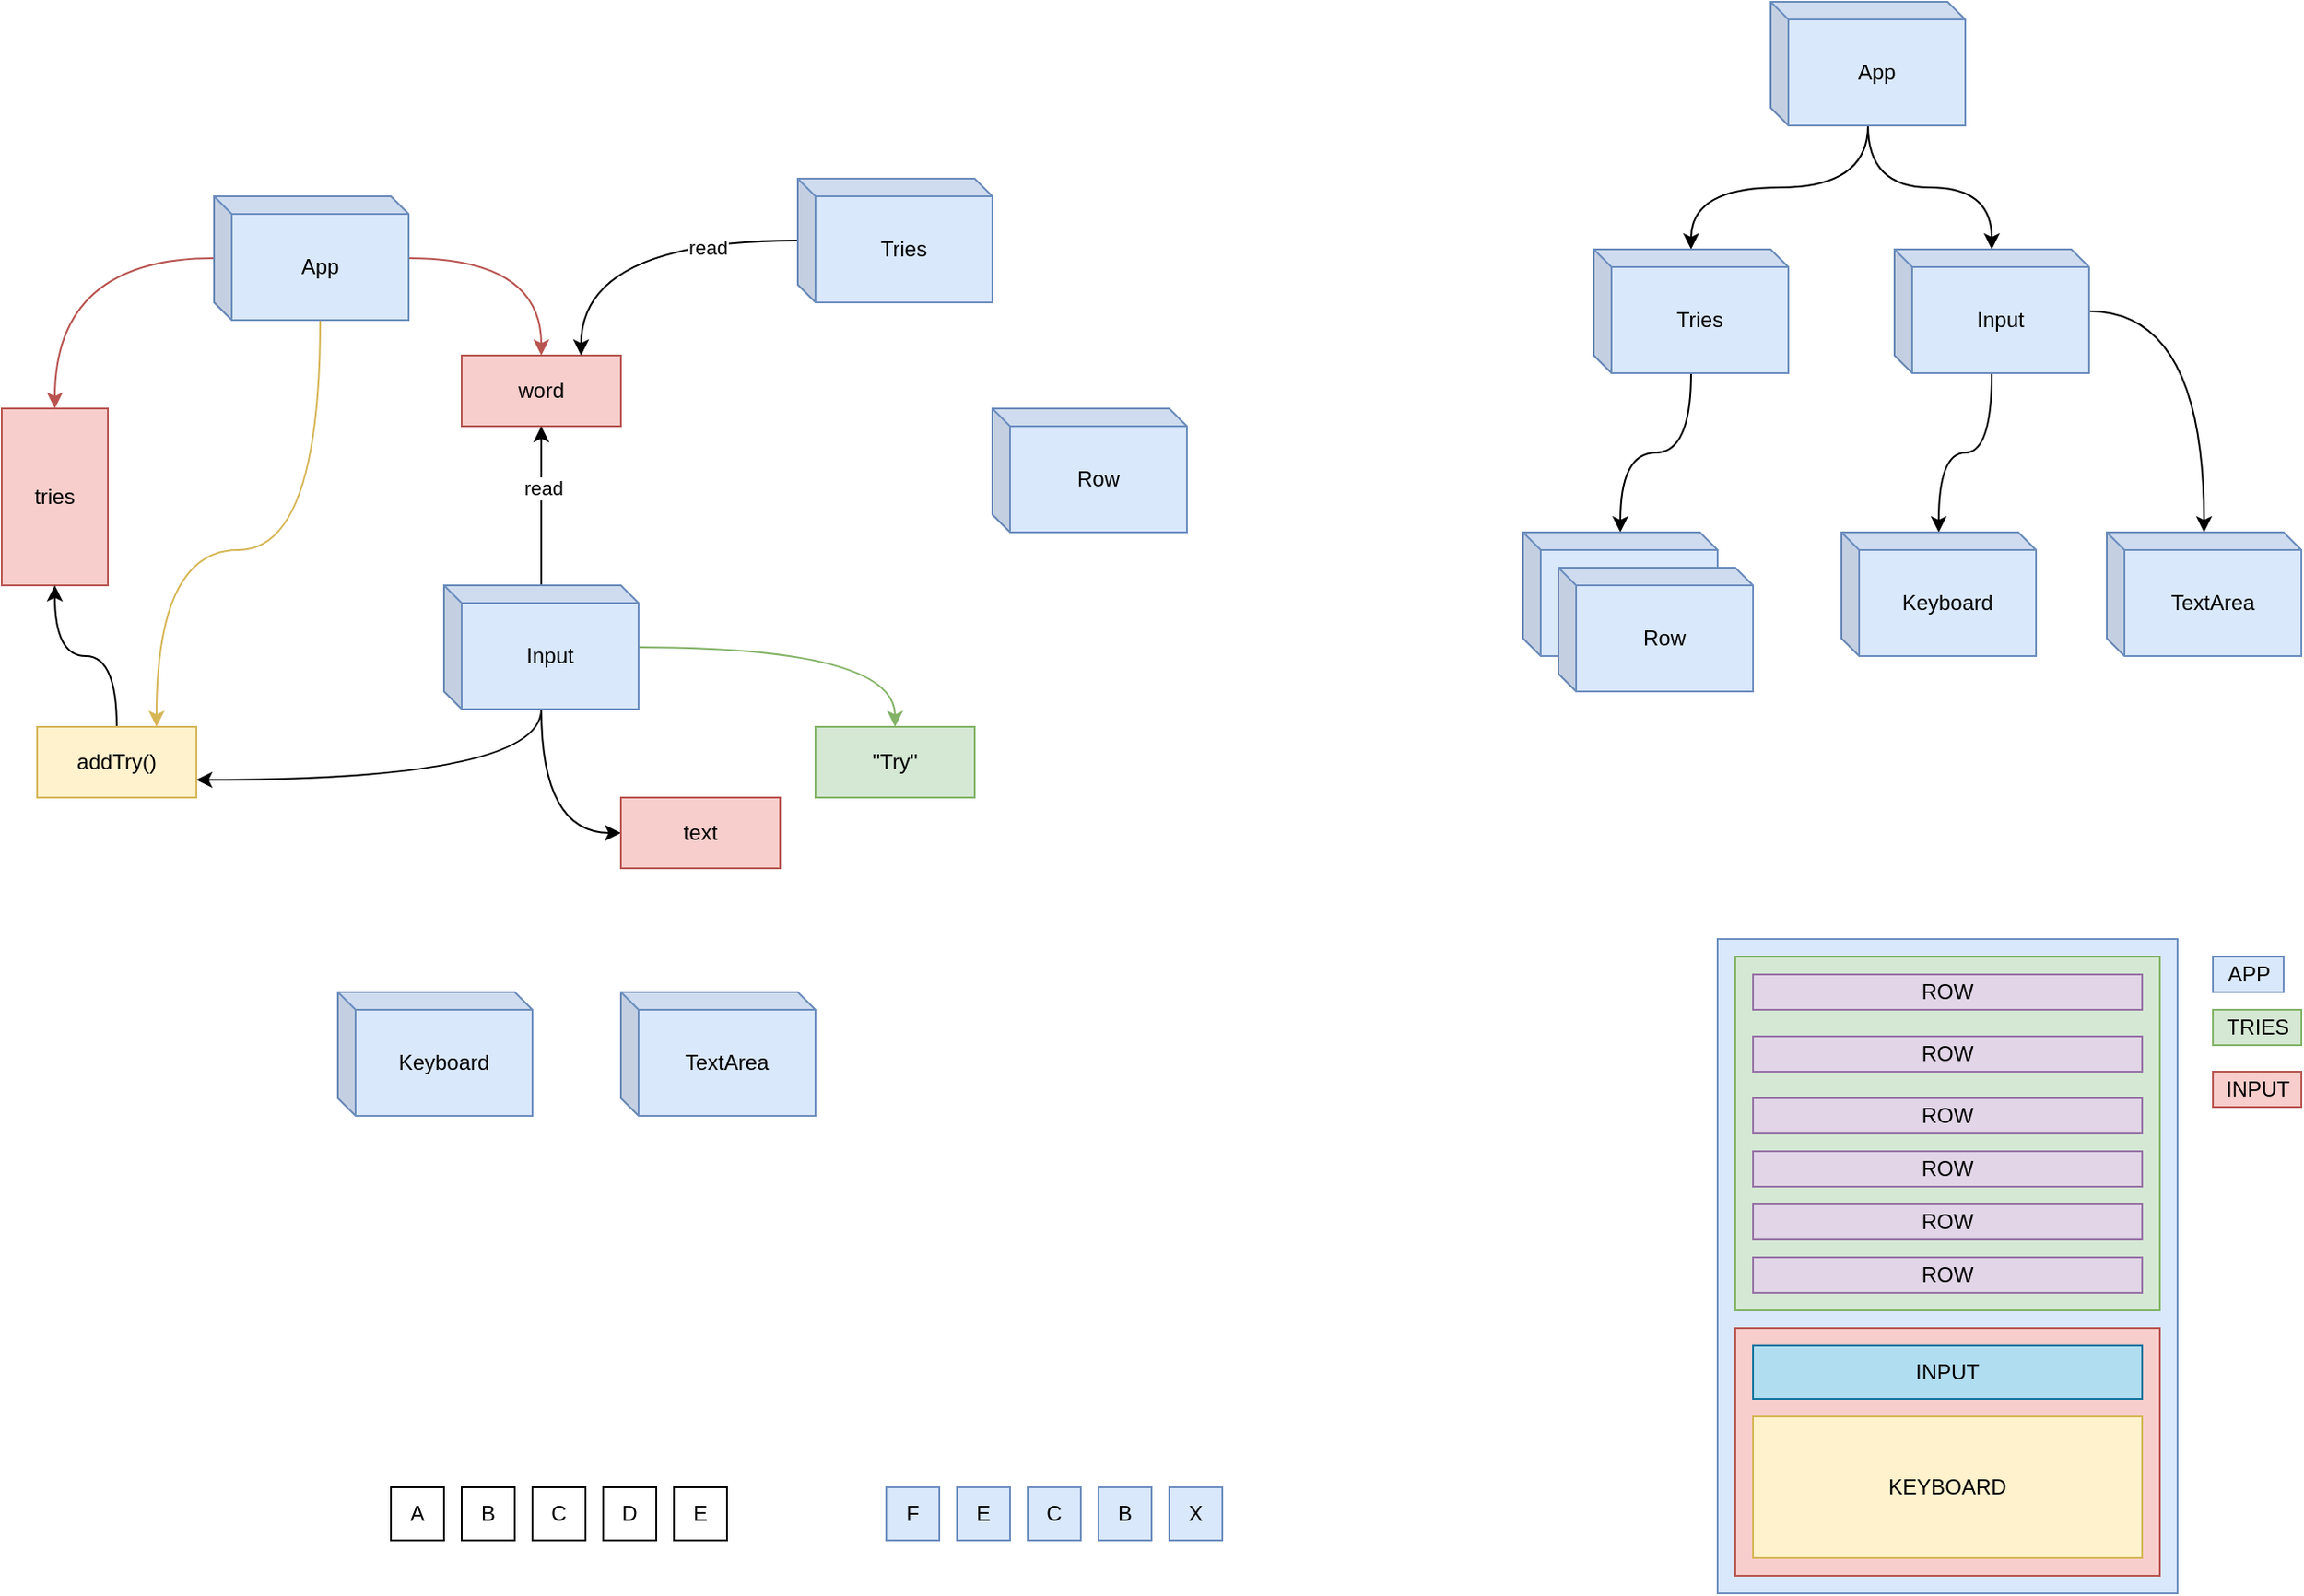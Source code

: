 <mxfile version="15.4.0" type="device"><diagram id="FxEArZHASaZDLi91L1j8" name="Página-1"><mxGraphModel dx="749" dy="553" grid="1" gridSize="10" guides="1" tooltips="1" connect="1" arrows="1" fold="1" page="1" pageScale="1" pageWidth="3000" pageHeight="3000" math="0" shadow="0"><root><mxCell id="0"/><mxCell id="1" parent="0"/><mxCell id="8cxi2AarXbv3Ve6hkseD-3" style="edgeStyle=orthogonalEdgeStyle;rounded=0;orthogonalLoop=1;jettySize=auto;html=1;entryX=0.5;entryY=0;entryDx=0;entryDy=0;curved=1;fillColor=#f8cecc;strokeColor=#b85450;" edge="1" parent="1" source="8cxi2AarXbv3Ve6hkseD-1" target="8cxi2AarXbv3Ve6hkseD-2"><mxGeometry relative="1" as="geometry"/></mxCell><mxCell id="8cxi2AarXbv3Ve6hkseD-27" style="edgeStyle=orthogonalEdgeStyle;curved=1;rounded=0;orthogonalLoop=1;jettySize=auto;html=1;fillColor=#f8cecc;strokeColor=#b85450;" edge="1" parent="1" source="8cxi2AarXbv3Ve6hkseD-1" target="8cxi2AarXbv3Ve6hkseD-26"><mxGeometry relative="1" as="geometry"/></mxCell><mxCell id="8cxi2AarXbv3Ve6hkseD-30" style="edgeStyle=orthogonalEdgeStyle;curved=1;rounded=0;orthogonalLoop=1;jettySize=auto;html=1;fillColor=#fff2cc;strokeColor=#d6b656;entryX=0.75;entryY=0;entryDx=0;entryDy=0;" edge="1" parent="1" source="8cxi2AarXbv3Ve6hkseD-1" target="8cxi2AarXbv3Ve6hkseD-28"><mxGeometry relative="1" as="geometry"><Array as="points"><mxPoint x="480" y="350"/><mxPoint x="388" y="350"/></Array></mxGeometry></mxCell><mxCell id="8cxi2AarXbv3Ve6hkseD-1" value="App" style="shape=cube;whiteSpace=wrap;html=1;boundedLbl=1;backgroundOutline=1;darkOpacity=0.05;darkOpacity2=0.1;size=10;fillColor=#dae8fc;strokeColor=#6c8ebf;" vertex="1" parent="1"><mxGeometry x="420" y="150" width="110" height="70" as="geometry"/></mxCell><mxCell id="8cxi2AarXbv3Ve6hkseD-2" value="word" style="rounded=0;whiteSpace=wrap;html=1;fillColor=#f8cecc;strokeColor=#b85450;" vertex="1" parent="1"><mxGeometry x="560" y="240" width="90" height="40" as="geometry"/></mxCell><mxCell id="8cxi2AarXbv3Ve6hkseD-4" value="Row" style="shape=cube;whiteSpace=wrap;html=1;boundedLbl=1;backgroundOutline=1;darkOpacity=0.05;darkOpacity2=0.1;size=10;fillColor=#dae8fc;strokeColor=#6c8ebf;" vertex="1" parent="1"><mxGeometry x="860" y="270" width="110" height="70" as="geometry"/></mxCell><mxCell id="8cxi2AarXbv3Ve6hkseD-5" value="Keyboard" style="shape=cube;whiteSpace=wrap;html=1;boundedLbl=1;backgroundOutline=1;darkOpacity=0.05;darkOpacity2=0.1;size=10;fillColor=#dae8fc;strokeColor=#6c8ebf;" vertex="1" parent="1"><mxGeometry x="490" y="600" width="110" height="70" as="geometry"/></mxCell><mxCell id="8cxi2AarXbv3Ve6hkseD-32" style="edgeStyle=orthogonalEdgeStyle;curved=1;rounded=0;orthogonalLoop=1;jettySize=auto;html=1;fillColor=#d5e8d4;strokeColor=#82b366;" edge="1" parent="1" source="8cxi2AarXbv3Ve6hkseD-21" target="8cxi2AarXbv3Ve6hkseD-31"><mxGeometry relative="1" as="geometry"/></mxCell><mxCell id="8cxi2AarXbv3Ve6hkseD-6" value="TextArea" style="shape=cube;whiteSpace=wrap;html=1;boundedLbl=1;backgroundOutline=1;darkOpacity=0.05;darkOpacity2=0.1;size=10;fillColor=#dae8fc;strokeColor=#6c8ebf;" vertex="1" parent="1"><mxGeometry x="650" y="600" width="110" height="70" as="geometry"/></mxCell><mxCell id="8cxi2AarXbv3Ve6hkseD-23" style="edgeStyle=orthogonalEdgeStyle;curved=1;rounded=0;orthogonalLoop=1;jettySize=auto;html=1;entryX=0.75;entryY=0;entryDx=0;entryDy=0;" edge="1" parent="1" source="8cxi2AarXbv3Ve6hkseD-7" target="8cxi2AarXbv3Ve6hkseD-2"><mxGeometry relative="1" as="geometry"/></mxCell><mxCell id="8cxi2AarXbv3Ve6hkseD-24" value="read" style="edgeLabel;html=1;align=center;verticalAlign=middle;resizable=0;points=[];" vertex="1" connectable="0" parent="8cxi2AarXbv3Ve6hkseD-23"><mxGeometry x="-0.456" y="4" relative="1" as="geometry"><mxPoint as="offset"/></mxGeometry></mxCell><mxCell id="8cxi2AarXbv3Ve6hkseD-7" value="Tries" style="shape=cube;whiteSpace=wrap;html=1;boundedLbl=1;backgroundOutline=1;darkOpacity=0.05;darkOpacity2=0.1;size=10;fillColor=#dae8fc;strokeColor=#6c8ebf;" vertex="1" parent="1"><mxGeometry x="750" y="140" width="110" height="70" as="geometry"/></mxCell><mxCell id="8cxi2AarXbv3Ve6hkseD-13" style="edgeStyle=orthogonalEdgeStyle;curved=1;rounded=0;orthogonalLoop=1;jettySize=auto;html=1;" edge="1" parent="1" source="8cxi2AarXbv3Ve6hkseD-8" target="8cxi2AarXbv3Ve6hkseD-12"><mxGeometry relative="1" as="geometry"/></mxCell><mxCell id="8cxi2AarXbv3Ve6hkseD-14" style="edgeStyle=orthogonalEdgeStyle;curved=1;rounded=0;orthogonalLoop=1;jettySize=auto;html=1;" edge="1" parent="1" source="8cxi2AarXbv3Ve6hkseD-8" target="8cxi2AarXbv3Ve6hkseD-9"><mxGeometry relative="1" as="geometry"/></mxCell><mxCell id="8cxi2AarXbv3Ve6hkseD-8" value="App" style="shape=cube;whiteSpace=wrap;html=1;boundedLbl=1;backgroundOutline=1;darkOpacity=0.05;darkOpacity2=0.1;size=10;fillColor=#dae8fc;strokeColor=#6c8ebf;" vertex="1" parent="1"><mxGeometry x="1300" y="40" width="110" height="70" as="geometry"/></mxCell><mxCell id="8cxi2AarXbv3Ve6hkseD-16" style="edgeStyle=orthogonalEdgeStyle;curved=1;rounded=0;orthogonalLoop=1;jettySize=auto;html=1;" edge="1" parent="1" source="8cxi2AarXbv3Ve6hkseD-9" target="8cxi2AarXbv3Ve6hkseD-10"><mxGeometry relative="1" as="geometry"/></mxCell><mxCell id="8cxi2AarXbv3Ve6hkseD-17" style="edgeStyle=orthogonalEdgeStyle;curved=1;rounded=0;orthogonalLoop=1;jettySize=auto;html=1;" edge="1" parent="1" source="8cxi2AarXbv3Ve6hkseD-9" target="8cxi2AarXbv3Ve6hkseD-11"><mxGeometry relative="1" as="geometry"/></mxCell><mxCell id="8cxi2AarXbv3Ve6hkseD-9" value="Input" style="shape=cube;whiteSpace=wrap;html=1;boundedLbl=1;backgroundOutline=1;darkOpacity=0.05;darkOpacity2=0.1;size=10;fillColor=#dae8fc;strokeColor=#6c8ebf;" vertex="1" parent="1"><mxGeometry x="1370" y="180" width="110" height="70" as="geometry"/></mxCell><mxCell id="8cxi2AarXbv3Ve6hkseD-10" value="Keyboard" style="shape=cube;whiteSpace=wrap;html=1;boundedLbl=1;backgroundOutline=1;darkOpacity=0.05;darkOpacity2=0.1;size=10;fillColor=#dae8fc;strokeColor=#6c8ebf;" vertex="1" parent="1"><mxGeometry x="1340" y="340" width="110" height="70" as="geometry"/></mxCell><mxCell id="8cxi2AarXbv3Ve6hkseD-11" value="TextArea" style="shape=cube;whiteSpace=wrap;html=1;boundedLbl=1;backgroundOutline=1;darkOpacity=0.05;darkOpacity2=0.1;size=10;fillColor=#dae8fc;strokeColor=#6c8ebf;" vertex="1" parent="1"><mxGeometry x="1490" y="340" width="110" height="70" as="geometry"/></mxCell><mxCell id="8cxi2AarXbv3Ve6hkseD-19" style="edgeStyle=orthogonalEdgeStyle;curved=1;rounded=0;orthogonalLoop=1;jettySize=auto;html=1;" edge="1" parent="1" source="8cxi2AarXbv3Ve6hkseD-12" target="8cxi2AarXbv3Ve6hkseD-18"><mxGeometry relative="1" as="geometry"/></mxCell><mxCell id="8cxi2AarXbv3Ve6hkseD-12" value="Tries" style="shape=cube;whiteSpace=wrap;html=1;boundedLbl=1;backgroundOutline=1;darkOpacity=0.05;darkOpacity2=0.1;size=10;fillColor=#dae8fc;strokeColor=#6c8ebf;" vertex="1" parent="1"><mxGeometry x="1200" y="180" width="110" height="70" as="geometry"/></mxCell><mxCell id="8cxi2AarXbv3Ve6hkseD-18" value="Row" style="shape=cube;whiteSpace=wrap;html=1;boundedLbl=1;backgroundOutline=1;darkOpacity=0.05;darkOpacity2=0.1;size=10;fillColor=#dae8fc;strokeColor=#6c8ebf;" vertex="1" parent="1"><mxGeometry x="1160" y="340" width="110" height="70" as="geometry"/></mxCell><mxCell id="8cxi2AarXbv3Ve6hkseD-20" value="Row" style="shape=cube;whiteSpace=wrap;html=1;boundedLbl=1;backgroundOutline=1;darkOpacity=0.05;darkOpacity2=0.1;size=10;fillColor=#dae8fc;strokeColor=#6c8ebf;" vertex="1" parent="1"><mxGeometry x="1180" y="360" width="110" height="70" as="geometry"/></mxCell><mxCell id="8cxi2AarXbv3Ve6hkseD-22" style="edgeStyle=orthogonalEdgeStyle;curved=1;rounded=0;orthogonalLoop=1;jettySize=auto;html=1;" edge="1" parent="1" source="8cxi2AarXbv3Ve6hkseD-21" target="8cxi2AarXbv3Ve6hkseD-2"><mxGeometry relative="1" as="geometry"/></mxCell><mxCell id="8cxi2AarXbv3Ve6hkseD-25" value="read" style="edgeLabel;html=1;align=center;verticalAlign=middle;resizable=0;points=[];" vertex="1" connectable="0" parent="8cxi2AarXbv3Ve6hkseD-22"><mxGeometry x="0.222" y="-1" relative="1" as="geometry"><mxPoint as="offset"/></mxGeometry></mxCell><mxCell id="8cxi2AarXbv3Ve6hkseD-33" style="edgeStyle=orthogonalEdgeStyle;curved=1;rounded=0;orthogonalLoop=1;jettySize=auto;html=1;" edge="1" parent="1" source="8cxi2AarXbv3Ve6hkseD-21" target="8cxi2AarXbv3Ve6hkseD-28"><mxGeometry relative="1" as="geometry"><Array as="points"><mxPoint x="605" y="480"/></Array></mxGeometry></mxCell><mxCell id="8cxi2AarXbv3Ve6hkseD-36" style="edgeStyle=orthogonalEdgeStyle;curved=1;rounded=0;orthogonalLoop=1;jettySize=auto;html=1;entryX=0;entryY=0.5;entryDx=0;entryDy=0;" edge="1" parent="1" source="8cxi2AarXbv3Ve6hkseD-21" target="8cxi2AarXbv3Ve6hkseD-34"><mxGeometry relative="1" as="geometry"><Array as="points"><mxPoint x="605" y="510"/></Array></mxGeometry></mxCell><mxCell id="8cxi2AarXbv3Ve6hkseD-21" value="Input" style="shape=cube;whiteSpace=wrap;html=1;boundedLbl=1;backgroundOutline=1;darkOpacity=0.05;darkOpacity2=0.1;size=10;fillColor=#dae8fc;strokeColor=#6c8ebf;" vertex="1" parent="1"><mxGeometry x="550" y="370" width="110" height="70" as="geometry"/></mxCell><mxCell id="8cxi2AarXbv3Ve6hkseD-26" value="tries" style="rounded=0;whiteSpace=wrap;html=1;fillColor=#f8cecc;strokeColor=#b85450;" vertex="1" parent="1"><mxGeometry x="300" y="270" width="60" height="100" as="geometry"/></mxCell><mxCell id="8cxi2AarXbv3Ve6hkseD-29" style="edgeStyle=orthogonalEdgeStyle;curved=1;rounded=0;orthogonalLoop=1;jettySize=auto;html=1;" edge="1" parent="1" source="8cxi2AarXbv3Ve6hkseD-28" target="8cxi2AarXbv3Ve6hkseD-26"><mxGeometry relative="1" as="geometry"/></mxCell><mxCell id="8cxi2AarXbv3Ve6hkseD-28" value="addTry()" style="rounded=0;whiteSpace=wrap;html=1;fillColor=#fff2cc;strokeColor=#d6b656;" vertex="1" parent="1"><mxGeometry x="320" y="450" width="90" height="40" as="geometry"/></mxCell><mxCell id="8cxi2AarXbv3Ve6hkseD-31" value="&quot;Try&quot;" style="rounded=0;whiteSpace=wrap;html=1;fillColor=#d5e8d4;strokeColor=#82b366;" vertex="1" parent="1"><mxGeometry x="760" y="450" width="90" height="40" as="geometry"/></mxCell><mxCell id="8cxi2AarXbv3Ve6hkseD-34" value="text" style="rounded=0;whiteSpace=wrap;html=1;fillColor=#f8cecc;strokeColor=#b85450;" vertex="1" parent="1"><mxGeometry x="650" y="490" width="90" height="40" as="geometry"/></mxCell><mxCell id="8cxi2AarXbv3Ve6hkseD-37" value="" style="rounded=0;whiteSpace=wrap;html=1;fillColor=#dae8fc;strokeColor=#6c8ebf;" vertex="1" parent="1"><mxGeometry x="1270" y="570" width="260" height="370" as="geometry"/></mxCell><mxCell id="8cxi2AarXbv3Ve6hkseD-38" value="" style="rounded=0;whiteSpace=wrap;html=1;fillColor=#d5e8d4;strokeColor=#82b366;" vertex="1" parent="1"><mxGeometry x="1280" y="580" width="240" height="200" as="geometry"/></mxCell><mxCell id="8cxi2AarXbv3Ve6hkseD-39" value="" style="rounded=0;whiteSpace=wrap;html=1;fillColor=#f8cecc;strokeColor=#b85450;" vertex="1" parent="1"><mxGeometry x="1280" y="790" width="240" height="140" as="geometry"/></mxCell><mxCell id="8cxi2AarXbv3Ve6hkseD-40" value="INPUT" style="rounded=0;whiteSpace=wrap;html=1;fillColor=#b1ddf0;strokeColor=#10739e;" vertex="1" parent="1"><mxGeometry x="1290" y="800" width="220" height="30" as="geometry"/></mxCell><mxCell id="8cxi2AarXbv3Ve6hkseD-46" value="KEYBOARD" style="rounded=0;whiteSpace=wrap;html=1;fillColor=#fff2cc;strokeColor=#d6b656;" vertex="1" parent="1"><mxGeometry x="1290" y="840" width="220" height="80" as="geometry"/></mxCell><mxCell id="8cxi2AarXbv3Ve6hkseD-47" value="ROW" style="rounded=0;whiteSpace=wrap;html=1;fillColor=#e1d5e7;strokeColor=#9673a6;" vertex="1" parent="1"><mxGeometry x="1290" y="720" width="220" height="20" as="geometry"/></mxCell><mxCell id="8cxi2AarXbv3Ve6hkseD-48" value="ROW" style="rounded=0;whiteSpace=wrap;html=1;fillColor=#e1d5e7;strokeColor=#9673a6;" vertex="1" parent="1"><mxGeometry x="1290" y="690" width="220" height="20" as="geometry"/></mxCell><mxCell id="8cxi2AarXbv3Ve6hkseD-49" value="ROW" style="rounded=0;whiteSpace=wrap;html=1;fillColor=#e1d5e7;strokeColor=#9673a6;" vertex="1" parent="1"><mxGeometry x="1290" y="660" width="220" height="20" as="geometry"/></mxCell><mxCell id="8cxi2AarXbv3Ve6hkseD-50" value="ROW" style="rounded=0;whiteSpace=wrap;html=1;fillColor=#e1d5e7;strokeColor=#9673a6;" vertex="1" parent="1"><mxGeometry x="1290" y="625" width="220" height="20" as="geometry"/></mxCell><mxCell id="8cxi2AarXbv3Ve6hkseD-51" value="ROW" style="rounded=0;whiteSpace=wrap;html=1;fillColor=#e1d5e7;strokeColor=#9673a6;" vertex="1" parent="1"><mxGeometry x="1290" y="590" width="220" height="20" as="geometry"/></mxCell><mxCell id="8cxi2AarXbv3Ve6hkseD-52" value="ROW" style="rounded=0;whiteSpace=wrap;html=1;fillColor=#e1d5e7;strokeColor=#9673a6;" vertex="1" parent="1"><mxGeometry x="1290" y="750" width="220" height="20" as="geometry"/></mxCell><mxCell id="8cxi2AarXbv3Ve6hkseD-53" value="APP" style="text;html=1;align=center;verticalAlign=middle;resizable=0;points=[];autosize=1;fillColor=#dae8fc;strokeColor=#6c8ebf;" vertex="1" parent="1"><mxGeometry x="1550" y="580" width="40" height="20" as="geometry"/></mxCell><mxCell id="8cxi2AarXbv3Ve6hkseD-54" value="TRIES" style="text;html=1;align=center;verticalAlign=middle;resizable=0;points=[];autosize=1;fillColor=#d5e8d4;strokeColor=#82b366;" vertex="1" parent="1"><mxGeometry x="1550" y="610" width="50" height="20" as="geometry"/></mxCell><mxCell id="8cxi2AarXbv3Ve6hkseD-55" value="INPUT" style="text;html=1;align=center;verticalAlign=middle;resizable=0;points=[];autosize=1;fillColor=#f8cecc;strokeColor=#b85450;" vertex="1" parent="1"><mxGeometry x="1550" y="645" width="50" height="20" as="geometry"/></mxCell><mxCell id="8cxi2AarXbv3Ve6hkseD-56" value="A" style="rounded=0;whiteSpace=wrap;html=1;" vertex="1" parent="1"><mxGeometry x="520" y="880" width="30" height="30" as="geometry"/></mxCell><mxCell id="8cxi2AarXbv3Ve6hkseD-57" value="B" style="rounded=0;whiteSpace=wrap;html=1;" vertex="1" parent="1"><mxGeometry x="560" y="880" width="30" height="30" as="geometry"/></mxCell><mxCell id="8cxi2AarXbv3Ve6hkseD-58" value="E" style="rounded=0;whiteSpace=wrap;html=1;" vertex="1" parent="1"><mxGeometry x="680" y="880" width="30" height="30" as="geometry"/></mxCell><mxCell id="8cxi2AarXbv3Ve6hkseD-59" value="D" style="rounded=0;whiteSpace=wrap;html=1;" vertex="1" parent="1"><mxGeometry x="640" y="880" width="30" height="30" as="geometry"/></mxCell><mxCell id="8cxi2AarXbv3Ve6hkseD-60" value="C" style="rounded=0;whiteSpace=wrap;html=1;" vertex="1" parent="1"><mxGeometry x="600" y="880" width="30" height="30" as="geometry"/></mxCell><mxCell id="8cxi2AarXbv3Ve6hkseD-63" value="F" style="rounded=0;whiteSpace=wrap;html=1;fillColor=#dae8fc;strokeColor=#6c8ebf;" vertex="1" parent="1"><mxGeometry x="800" y="880" width="30" height="30" as="geometry"/></mxCell><mxCell id="8cxi2AarXbv3Ve6hkseD-64" value="E" style="rounded=0;whiteSpace=wrap;html=1;fillColor=#dae8fc;strokeColor=#6c8ebf;" vertex="1" parent="1"><mxGeometry x="840" y="880" width="30" height="30" as="geometry"/></mxCell><mxCell id="8cxi2AarXbv3Ve6hkseD-65" value="X" style="rounded=0;whiteSpace=wrap;html=1;fillColor=#dae8fc;strokeColor=#6c8ebf;" vertex="1" parent="1"><mxGeometry x="960" y="880" width="30" height="30" as="geometry"/></mxCell><mxCell id="8cxi2AarXbv3Ve6hkseD-66" value="B" style="rounded=0;whiteSpace=wrap;html=1;fillColor=#dae8fc;strokeColor=#6c8ebf;" vertex="1" parent="1"><mxGeometry x="920" y="880" width="30" height="30" as="geometry"/></mxCell><mxCell id="8cxi2AarXbv3Ve6hkseD-67" value="C" style="rounded=0;whiteSpace=wrap;html=1;fillColor=#dae8fc;strokeColor=#6c8ebf;" vertex="1" parent="1"><mxGeometry x="880" y="880" width="30" height="30" as="geometry"/></mxCell></root></mxGraphModel></diagram></mxfile>